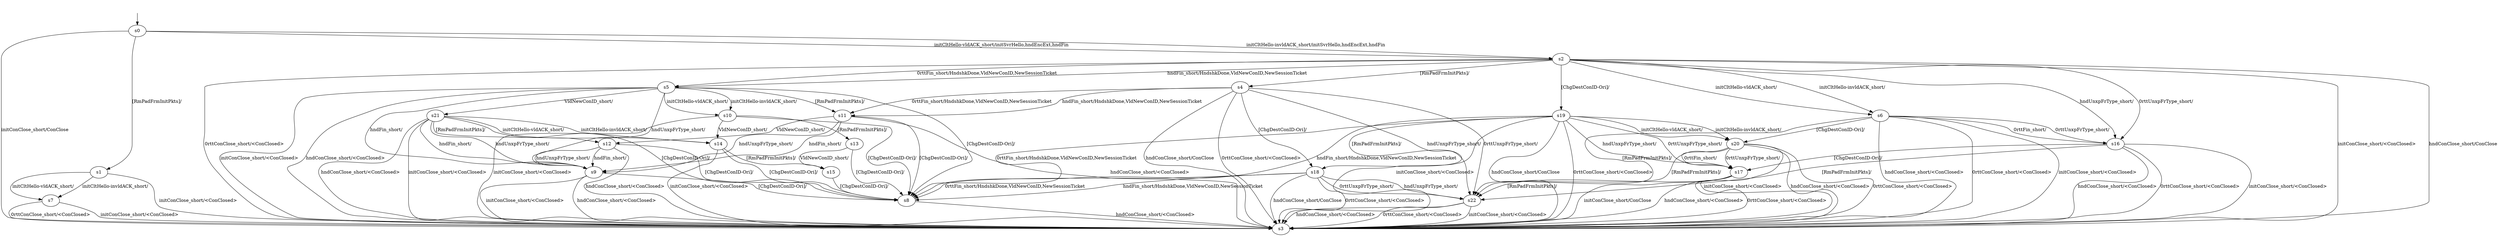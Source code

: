 digraph "../results/kwikModels/kwik-PSKWR-s-0/learnedModel" {
s0 [label=s0];
s1 [label=s1];
s2 [label=s2];
s3 [label=s3];
s4 [label=s4];
s5 [label=s5];
s6 [label=s6];
s7 [label=s7];
s8 [label=s8];
s9 [label=s9];
s10 [label=s10];
s11 [label=s11];
s12 [label=s12];
s13 [label=s13];
s14 [label=s14];
s15 [label=s15];
s16 [label=s16];
s17 [label=s17];
s18 [label=s18];
s19 [label=s19];
s20 [label=s20];
s21 [label=s21];
s22 [label=s22];
s0 -> s3  [label="initConClose_short/ConClose "];
s0 -> s2  [label="initCltHello-vldACK_short/initSvrHello,hndEncExt,hndFin "];
s0 -> s2  [label="initCltHello-invldACK_short/initSvrHello,hndEncExt,hndFin "];
s0 -> s1  [label="[RmPadFrmInitPkts]/ "];
s1 -> s3  [label="initConClose_short/<ConClosed> "];
s1 -> s7  [label="initCltHello-vldACK_short/ "];
s1 -> s7  [label="initCltHello-invldACK_short/ "];
s2 -> s3  [label="initConClose_short/<ConClosed> "];
s2 -> s6  [label="initCltHello-vldACK_short/ "];
s2 -> s6  [label="initCltHello-invldACK_short/ "];
s2 -> s5  [label="hndFin_short/HndshkDone,VldNewConID,NewSessionTicket "];
s2 -> s3  [label="hndConClose_short/ConClose "];
s2 -> s16  [label="hndUnxpFrType_short/ "];
s2 -> s3  [label="0rttConClose_short/<ConClosed> "];
s2 -> s5  [label="0rttFin_short/HndshkDone,VldNewConID,NewSessionTicket "];
s2 -> s16  [label="0rttUnxpFrType_short/ "];
s2 -> s19  [label="[ChgDestConID-Ori]/ "];
s2 -> s4  [label="[RmPadFrmInitPkts]/ "];
s4 -> s11  [label="hndFin_short/HndshkDone,VldNewConID,NewSessionTicket "];
s4 -> s3  [label="hndConClose_short/ConClose "];
s4 -> s22  [label="hndUnxpFrType_short/ "];
s4 -> s3  [label="0rttConClose_short/<ConClosed> "];
s4 -> s11  [label="0rttFin_short/HndshkDone,VldNewConID,NewSessionTicket "];
s4 -> s22  [label="0rttUnxpFrType_short/ "];
s4 -> s18  [label="[ChgDestConID-Ori]/ "];
s5 -> s3  [label="initConClose_short/<ConClosed> "];
s5 -> s10  [label="initCltHello-vldACK_short/ "];
s5 -> s10  [label="initCltHello-invldACK_short/ "];
s5 -> s9  [label="hndFin_short/ "];
s5 -> s3  [label="hndConClose_short/<ConClosed> "];
s5 -> s9  [label="hndUnxpFrType_short/ "];
s5 -> s21  [label="VldNewConID_short/ "];
s5 -> s8  [label="[ChgDestConID-Ori]/ "];
s5 -> s11  [label="[RmPadFrmInitPkts]/ "];
s6 -> s3  [label="initConClose_short/<ConClosed> "];
s6 -> s3  [label="hndConClose_short/<ConClosed> "];
s6 -> s3  [label="0rttConClose_short/<ConClosed> "];
s6 -> s16  [label="0rttFin_short/ "];
s6 -> s16  [label="0rttUnxpFrType_short/ "];
s6 -> s20  [label="[ChgDestConID-Ori]/ "];
s6 -> s22  [label="[RmPadFrmInitPkts]/ "];
s7 -> s3  [label="initConClose_short/<ConClosed> "];
s7 -> s3  [label="0rttConClose_short/<ConClosed> "];
s8 -> s3  [label="hndConClose_short/<ConClosed> "];
s9 -> s3  [label="initConClose_short/<ConClosed> "];
s9 -> s3  [label="hndConClose_short/<ConClosed> "];
s9 -> s8  [label="[ChgDestConID-Ori]/ "];
s10 -> s3  [label="initConClose_short/<ConClosed> "];
s10 -> s14  [label="VldNewConID_short/ "];
s10 -> s8  [label="[ChgDestConID-Ori]/ "];
s10 -> s13  [label="[RmPadFrmInitPkts]/ "];
s11 -> s9  [label="hndFin_short/ "];
s11 -> s3  [label="hndConClose_short/<ConClosed> "];
s11 -> s9  [label="hndUnxpFrType_short/ "];
s11 -> s12  [label="VldNewConID_short/ "];
s11 -> s8  [label="[ChgDestConID-Ori]/ "];
s12 -> s9  [label="hndFin_short/ "];
s12 -> s3  [label="hndConClose_short/<ConClosed> "];
s12 -> s9  [label="hndUnxpFrType_short/ "];
s12 -> s8  [label="[ChgDestConID-Ori]/ "];
s13 -> s15  [label="VldNewConID_short/ "];
s13 -> s8  [label="[ChgDestConID-Ori]/ "];
s14 -> s3  [label="initConClose_short/<ConClosed> "];
s14 -> s8  [label="[ChgDestConID-Ori]/ "];
s14 -> s15  [label="[RmPadFrmInitPkts]/ "];
s15 -> s8  [label="[ChgDestConID-Ori]/ "];
s16 -> s3  [label="initConClose_short/<ConClosed> "];
s16 -> s3  [label="hndConClose_short/<ConClosed> "];
s16 -> s3  [label="0rttConClose_short/<ConClosed> "];
s16 -> s17  [label="[ChgDestConID-Ori]/ "];
s16 -> s22  [label="[RmPadFrmInitPkts]/ "];
s17 -> s3  [label="initConClose_short/ConClose "];
s17 -> s3  [label="hndConClose_short/<ConClosed> "];
s17 -> s3  [label="0rttConClose_short/<ConClosed> "];
s17 -> s22  [label="[RmPadFrmInitPkts]/ "];
s18 -> s8  [label="hndFin_short/HndshkDone,VldNewConID,NewSessionTicket "];
s18 -> s3  [label="hndConClose_short/ConClose "];
s18 -> s22  [label="hndUnxpFrType_short/ "];
s18 -> s3  [label="0rttConClose_short/<ConClosed> "];
s18 -> s8  [label="0rttFin_short/HndshkDone,VldNewConID,NewSessionTicket "];
s18 -> s22  [label="0rttUnxpFrType_short/ "];
s19 -> s3  [label="initConClose_short/<ConClosed> "];
s19 -> s20  [label="initCltHello-vldACK_short/ "];
s19 -> s20  [label="initCltHello-invldACK_short/ "];
s19 -> s8  [label="hndFin_short/HndshkDone,VldNewConID,NewSessionTicket "];
s19 -> s3  [label="hndConClose_short/ConClose "];
s19 -> s17  [label="hndUnxpFrType_short/ "];
s19 -> s3  [label="0rttConClose_short/<ConClosed> "];
s19 -> s8  [label="0rttFin_short/HndshkDone,VldNewConID,NewSessionTicket "];
s19 -> s17  [label="0rttUnxpFrType_short/ "];
s19 -> s18  [label="[RmPadFrmInitPkts]/ "];
s20 -> s3  [label="initConClose_short/<ConClosed> "];
s20 -> s3  [label="hndConClose_short/<ConClosed> "];
s20 -> s3  [label="0rttConClose_short/<ConClosed> "];
s20 -> s17  [label="0rttFin_short/ "];
s20 -> s17  [label="0rttUnxpFrType_short/ "];
s20 -> s22  [label="[RmPadFrmInitPkts]/ "];
s21 -> s3  [label="initConClose_short/<ConClosed> "];
s21 -> s14  [label="initCltHello-vldACK_short/ "];
s21 -> s14  [label="initCltHello-invldACK_short/ "];
s21 -> s9  [label="hndFin_short/ "];
s21 -> s3  [label="hndConClose_short/<ConClosed> "];
s21 -> s9  [label="hndUnxpFrType_short/ "];
s21 -> s8  [label="[ChgDestConID-Ori]/ "];
s21 -> s12  [label="[RmPadFrmInitPkts]/ "];
s22 -> s3  [label="initConClose_short/<ConClosed> "];
s22 -> s3  [label="hndConClose_short/<ConClosed> "];
s22 -> s3  [label="0rttConClose_short/<ConClosed> "];
__start0 [label="", shape=none];
__start0 -> s0  [label=""];
}
